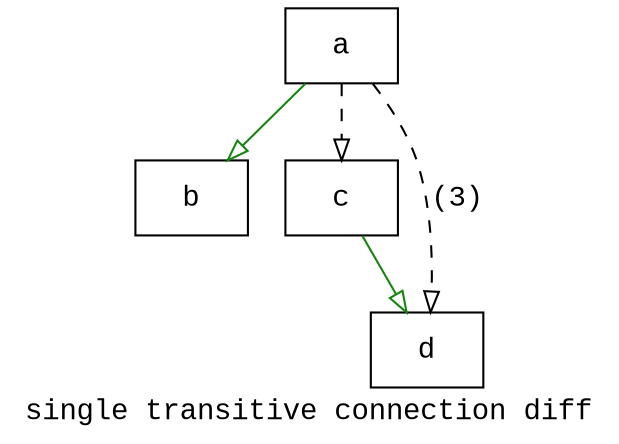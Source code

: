 digraph D {
    label="single transitive connection diff";
    bgcolor="#ffffff";
    fontcolor="#000000";
    fontname="Courier New";
    
    node1 [color="#000000",fontcolor="#000000",fontname="Courier New",shape="rectangle",label="a"]
    
    node2 [color="#000000",fontcolor="#000000",fontname="Courier New",shape="rectangle",label="b"]
    
    node3 [color="#000000",fontcolor="#000000",fontname="Courier New",shape="rectangle",label="c"]
    
    node4 [color="#000000",fontcolor="#000000",fontname="Courier New",shape="rectangle",label="d"]
    
    node1 -> node2 [arrowhead="empty",color="#158510",]
    node1 -> node3 [arrowhead="empty",color="#000000",style="dashed",]
    node1 -> node4 [arrowhead="empty",color="#000000",fontcolor="#000000",fontname="Courier New",label="(3)",style="dashed",]
    node3 -> node4 [arrowhead="empty",color="#158510",]
}
